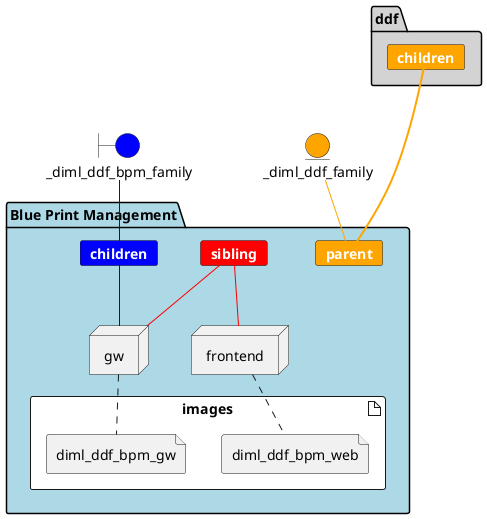 @startuml


boundary _diml_ddf_bpm_family #blue


entity _diml_ddf_family #orange


package  "Blue Print Management"  #lightblue {
    card children #blue [
        <b><color:white>children</color></b>
    ]
    
    _diml_ddf_bpm_family -[#blue]- children
    
    
    card sibling #red [
        <b><color:white>sibling</color></b>
    ]
    
    
    card parent #orange [
        <b><color:white>parent</color></b>
    ]
    
    
    _diml_ddf_family -[#orange]- parent
    
    artifact images #ffffff {
        
        file diml_ddf_bpm_web
        
        file diml_ddf_bpm_gw
        
    }

    node frontend
    frontend .. diml_ddf_bpm_web
    
        sibling -[#red]- frontend
    

    node gw
    gw .. diml_ddf_bpm_gw
    
        children -[#blue]- gw
    
        sibling -[#red]- gw
    




    
}




package ddf #lightgray {
    card ddfchildren #orange [
        <b><color:white>children</color></b>
    ]
    ddfchildren ==[#orange]= parent
}


@enduml

